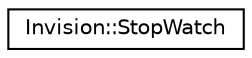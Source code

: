 digraph "Graphical Class Hierarchy"
{
 // LATEX_PDF_SIZE
  edge [fontname="Helvetica",fontsize="10",labelfontname="Helvetica",labelfontsize="10"];
  node [fontname="Helvetica",fontsize="10",shape=record];
  rankdir="LR";
  Node0 [label="Invision::StopWatch",height=0.2,width=0.4,color="black", fillcolor="white", style="filled",URL="$class_invision_1_1_stop_watch.html",tooltip=" "];
}
